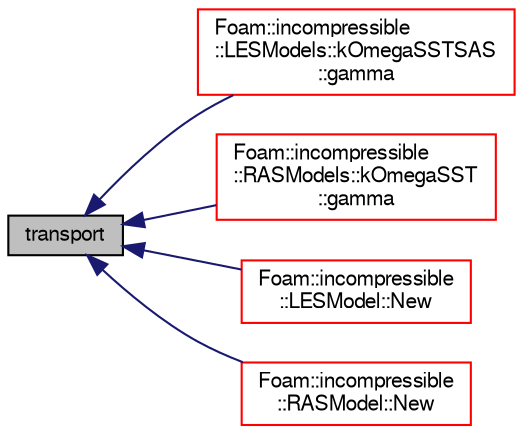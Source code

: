 digraph "transport"
{
  bgcolor="transparent";
  edge [fontname="FreeSans",fontsize="10",labelfontname="FreeSans",labelfontsize="10"];
  node [fontname="FreeSans",fontsize="10",shape=record];
  rankdir="LR";
  Node509 [label="transport",height=0.2,width=0.4,color="black", fillcolor="grey75", style="filled", fontcolor="black"];
  Node509 -> Node510 [dir="back",color="midnightblue",fontsize="10",style="solid",fontname="FreeSans"];
  Node510 [label="Foam::incompressible\l::LESModels::kOmegaSSTSAS\l::gamma",height=0.2,width=0.4,color="red",URL="$a30866.html#af78889d1b8882a298fc4b7f8c8a2594e"];
  Node509 -> Node518 [dir="back",color="midnightblue",fontsize="10",style="solid",fontname="FreeSans"];
  Node518 [label="Foam::incompressible\l::RASModels::kOmegaSST\l::gamma",height=0.2,width=0.4,color="red",URL="$a31030.html#af78889d1b8882a298fc4b7f8c8a2594e"];
  Node509 -> Node521 [dir="back",color="midnightblue",fontsize="10",style="solid",fontname="FreeSans"];
  Node521 [label="Foam::incompressible\l::LESModel::New",height=0.2,width=0.4,color="red",URL="$a30874.html#a17a80a99aecbf55d03b7b743ef83b963",tooltip="Return a reference to the selected LES model. "];
  Node509 -> Node523 [dir="back",color="midnightblue",fontsize="10",style="solid",fontname="FreeSans"];
  Node523 [label="Foam::incompressible\l::RASModel::New",height=0.2,width=0.4,color="red",URL="$a31074.html#a9f933fdb34343e96de0ab8c3a144628f",tooltip="Return a reference to the selected RAS model. "];
}
